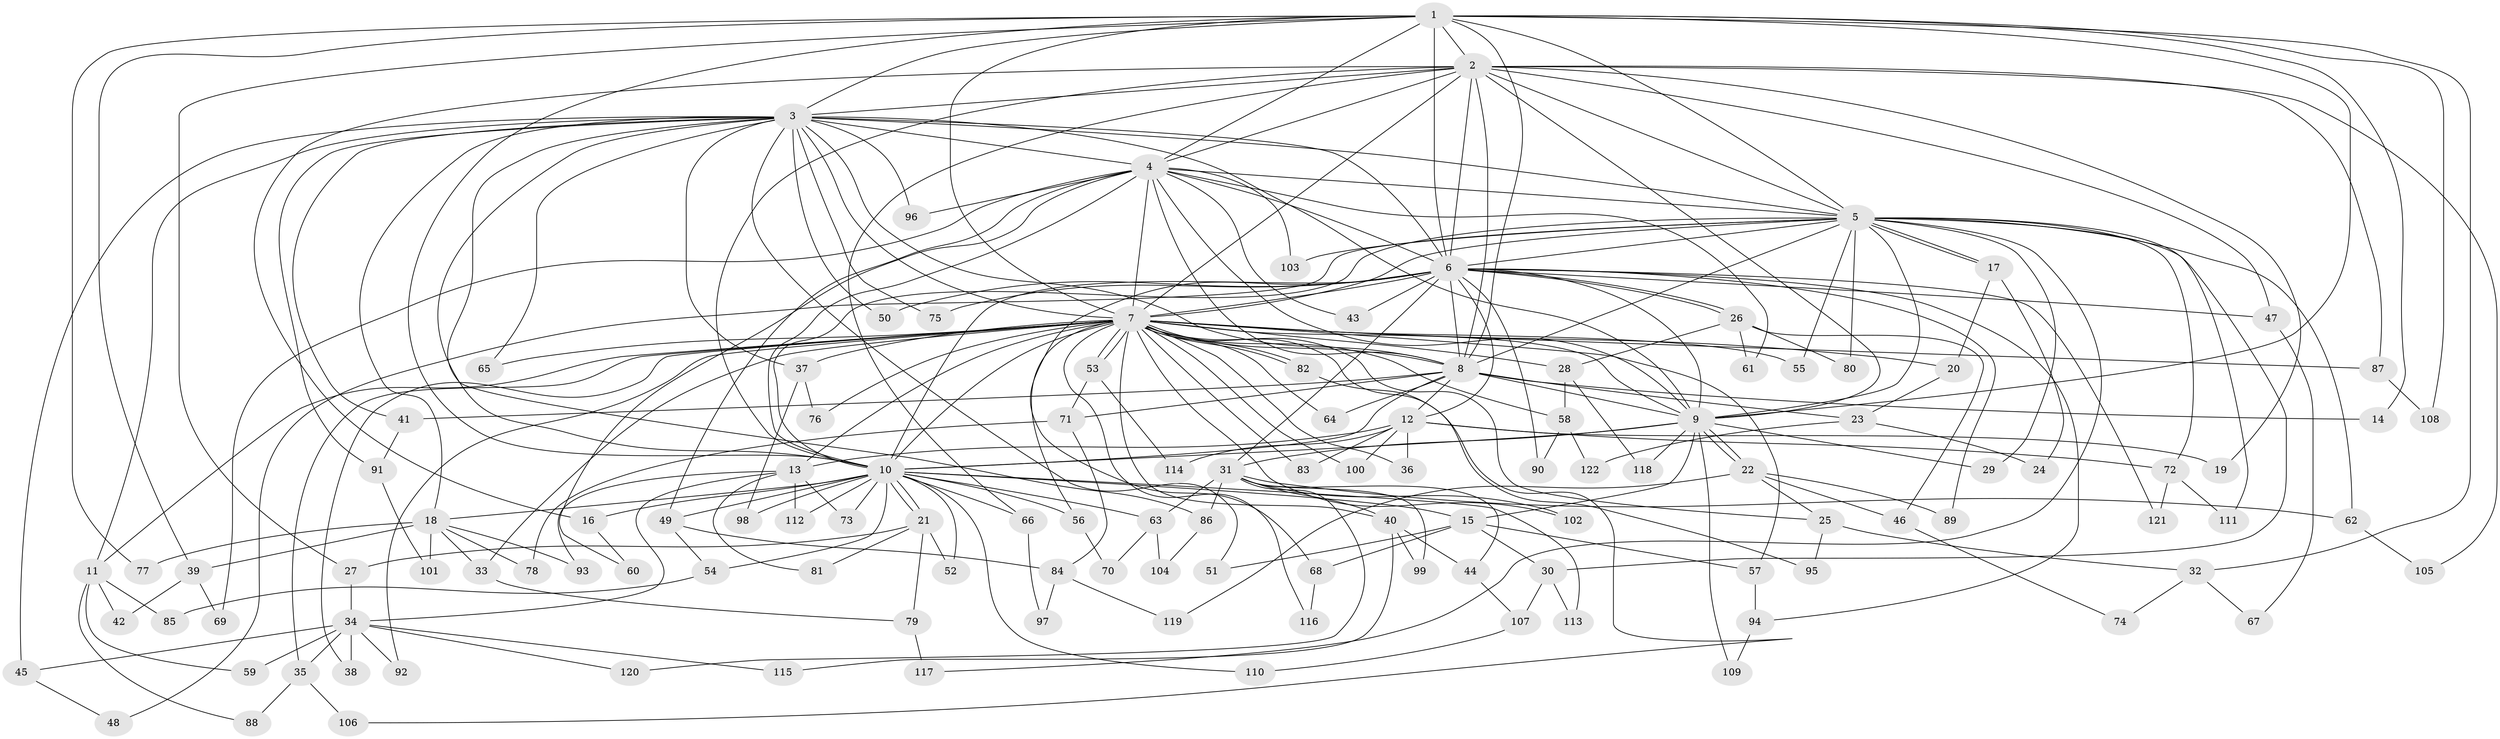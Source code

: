 // Generated by graph-tools (version 1.1) at 2025/01/03/09/25 03:01:36]
// undirected, 122 vertices, 269 edges
graph export_dot {
graph [start="1"]
  node [color=gray90,style=filled];
  1;
  2;
  3;
  4;
  5;
  6;
  7;
  8;
  9;
  10;
  11;
  12;
  13;
  14;
  15;
  16;
  17;
  18;
  19;
  20;
  21;
  22;
  23;
  24;
  25;
  26;
  27;
  28;
  29;
  30;
  31;
  32;
  33;
  34;
  35;
  36;
  37;
  38;
  39;
  40;
  41;
  42;
  43;
  44;
  45;
  46;
  47;
  48;
  49;
  50;
  51;
  52;
  53;
  54;
  55;
  56;
  57;
  58;
  59;
  60;
  61;
  62;
  63;
  64;
  65;
  66;
  67;
  68;
  69;
  70;
  71;
  72;
  73;
  74;
  75;
  76;
  77;
  78;
  79;
  80;
  81;
  82;
  83;
  84;
  85;
  86;
  87;
  88;
  89;
  90;
  91;
  92;
  93;
  94;
  95;
  96;
  97;
  98;
  99;
  100;
  101;
  102;
  103;
  104;
  105;
  106;
  107;
  108;
  109;
  110;
  111;
  112;
  113;
  114;
  115;
  116;
  117;
  118;
  119;
  120;
  121;
  122;
  1 -- 2;
  1 -- 3;
  1 -- 4;
  1 -- 5;
  1 -- 6;
  1 -- 7;
  1 -- 8;
  1 -- 9;
  1 -- 10;
  1 -- 14;
  1 -- 27;
  1 -- 32;
  1 -- 39;
  1 -- 77;
  1 -- 108;
  2 -- 3;
  2 -- 4;
  2 -- 5;
  2 -- 6;
  2 -- 7;
  2 -- 8;
  2 -- 9;
  2 -- 10;
  2 -- 16;
  2 -- 19;
  2 -- 47;
  2 -- 66;
  2 -- 87;
  2 -- 105;
  3 -- 4;
  3 -- 5;
  3 -- 6;
  3 -- 7;
  3 -- 8;
  3 -- 9;
  3 -- 10;
  3 -- 11;
  3 -- 18;
  3 -- 37;
  3 -- 41;
  3 -- 45;
  3 -- 50;
  3 -- 51;
  3 -- 65;
  3 -- 75;
  3 -- 86;
  3 -- 91;
  3 -- 96;
  4 -- 5;
  4 -- 6;
  4 -- 7;
  4 -- 8;
  4 -- 9;
  4 -- 10;
  4 -- 43;
  4 -- 49;
  4 -- 60;
  4 -- 61;
  4 -- 69;
  4 -- 96;
  4 -- 103;
  5 -- 6;
  5 -- 7;
  5 -- 8;
  5 -- 9;
  5 -- 10;
  5 -- 17;
  5 -- 17;
  5 -- 29;
  5 -- 30;
  5 -- 48;
  5 -- 55;
  5 -- 62;
  5 -- 72;
  5 -- 80;
  5 -- 103;
  5 -- 111;
  5 -- 117;
  6 -- 7;
  6 -- 8;
  6 -- 9;
  6 -- 10;
  6 -- 12;
  6 -- 26;
  6 -- 26;
  6 -- 31;
  6 -- 43;
  6 -- 47;
  6 -- 50;
  6 -- 68;
  6 -- 75;
  6 -- 89;
  6 -- 90;
  6 -- 94;
  6 -- 121;
  7 -- 8;
  7 -- 9;
  7 -- 10;
  7 -- 11;
  7 -- 13;
  7 -- 20;
  7 -- 25;
  7 -- 28;
  7 -- 33;
  7 -- 35;
  7 -- 36;
  7 -- 37;
  7 -- 38;
  7 -- 40;
  7 -- 53;
  7 -- 53;
  7 -- 55;
  7 -- 56;
  7 -- 57;
  7 -- 58;
  7 -- 64;
  7 -- 65;
  7 -- 76;
  7 -- 82;
  7 -- 82;
  7 -- 83;
  7 -- 87;
  7 -- 92;
  7 -- 100;
  7 -- 102;
  7 -- 106;
  7 -- 116;
  8 -- 9;
  8 -- 10;
  8 -- 12;
  8 -- 14;
  8 -- 23;
  8 -- 41;
  8 -- 64;
  8 -- 71;
  9 -- 10;
  9 -- 15;
  9 -- 22;
  9 -- 22;
  9 -- 29;
  9 -- 31;
  9 -- 109;
  9 -- 118;
  10 -- 15;
  10 -- 16;
  10 -- 18;
  10 -- 21;
  10 -- 21;
  10 -- 49;
  10 -- 52;
  10 -- 54;
  10 -- 56;
  10 -- 63;
  10 -- 66;
  10 -- 73;
  10 -- 98;
  10 -- 110;
  10 -- 112;
  10 -- 113;
  11 -- 42;
  11 -- 59;
  11 -- 85;
  11 -- 88;
  12 -- 13;
  12 -- 19;
  12 -- 36;
  12 -- 72;
  12 -- 83;
  12 -- 100;
  12 -- 114;
  13 -- 34;
  13 -- 73;
  13 -- 81;
  13 -- 93;
  13 -- 112;
  15 -- 30;
  15 -- 51;
  15 -- 57;
  15 -- 68;
  16 -- 60;
  17 -- 20;
  17 -- 24;
  18 -- 33;
  18 -- 39;
  18 -- 77;
  18 -- 78;
  18 -- 93;
  18 -- 101;
  20 -- 23;
  21 -- 27;
  21 -- 52;
  21 -- 79;
  21 -- 81;
  22 -- 25;
  22 -- 46;
  22 -- 89;
  22 -- 119;
  23 -- 24;
  23 -- 122;
  25 -- 32;
  25 -- 95;
  26 -- 28;
  26 -- 46;
  26 -- 61;
  26 -- 80;
  27 -- 34;
  28 -- 58;
  28 -- 118;
  30 -- 107;
  30 -- 113;
  31 -- 40;
  31 -- 44;
  31 -- 62;
  31 -- 63;
  31 -- 86;
  31 -- 99;
  31 -- 102;
  31 -- 120;
  32 -- 67;
  32 -- 74;
  33 -- 79;
  34 -- 35;
  34 -- 38;
  34 -- 45;
  34 -- 59;
  34 -- 92;
  34 -- 115;
  34 -- 120;
  35 -- 88;
  35 -- 106;
  37 -- 76;
  37 -- 98;
  39 -- 42;
  39 -- 69;
  40 -- 44;
  40 -- 99;
  40 -- 115;
  41 -- 91;
  44 -- 107;
  45 -- 48;
  46 -- 74;
  47 -- 67;
  49 -- 54;
  49 -- 84;
  53 -- 71;
  53 -- 114;
  54 -- 85;
  56 -- 70;
  57 -- 94;
  58 -- 90;
  58 -- 122;
  62 -- 105;
  63 -- 70;
  63 -- 104;
  66 -- 97;
  68 -- 116;
  71 -- 78;
  71 -- 84;
  72 -- 111;
  72 -- 121;
  79 -- 117;
  82 -- 95;
  84 -- 97;
  84 -- 119;
  86 -- 104;
  87 -- 108;
  91 -- 101;
  94 -- 109;
  107 -- 110;
}
